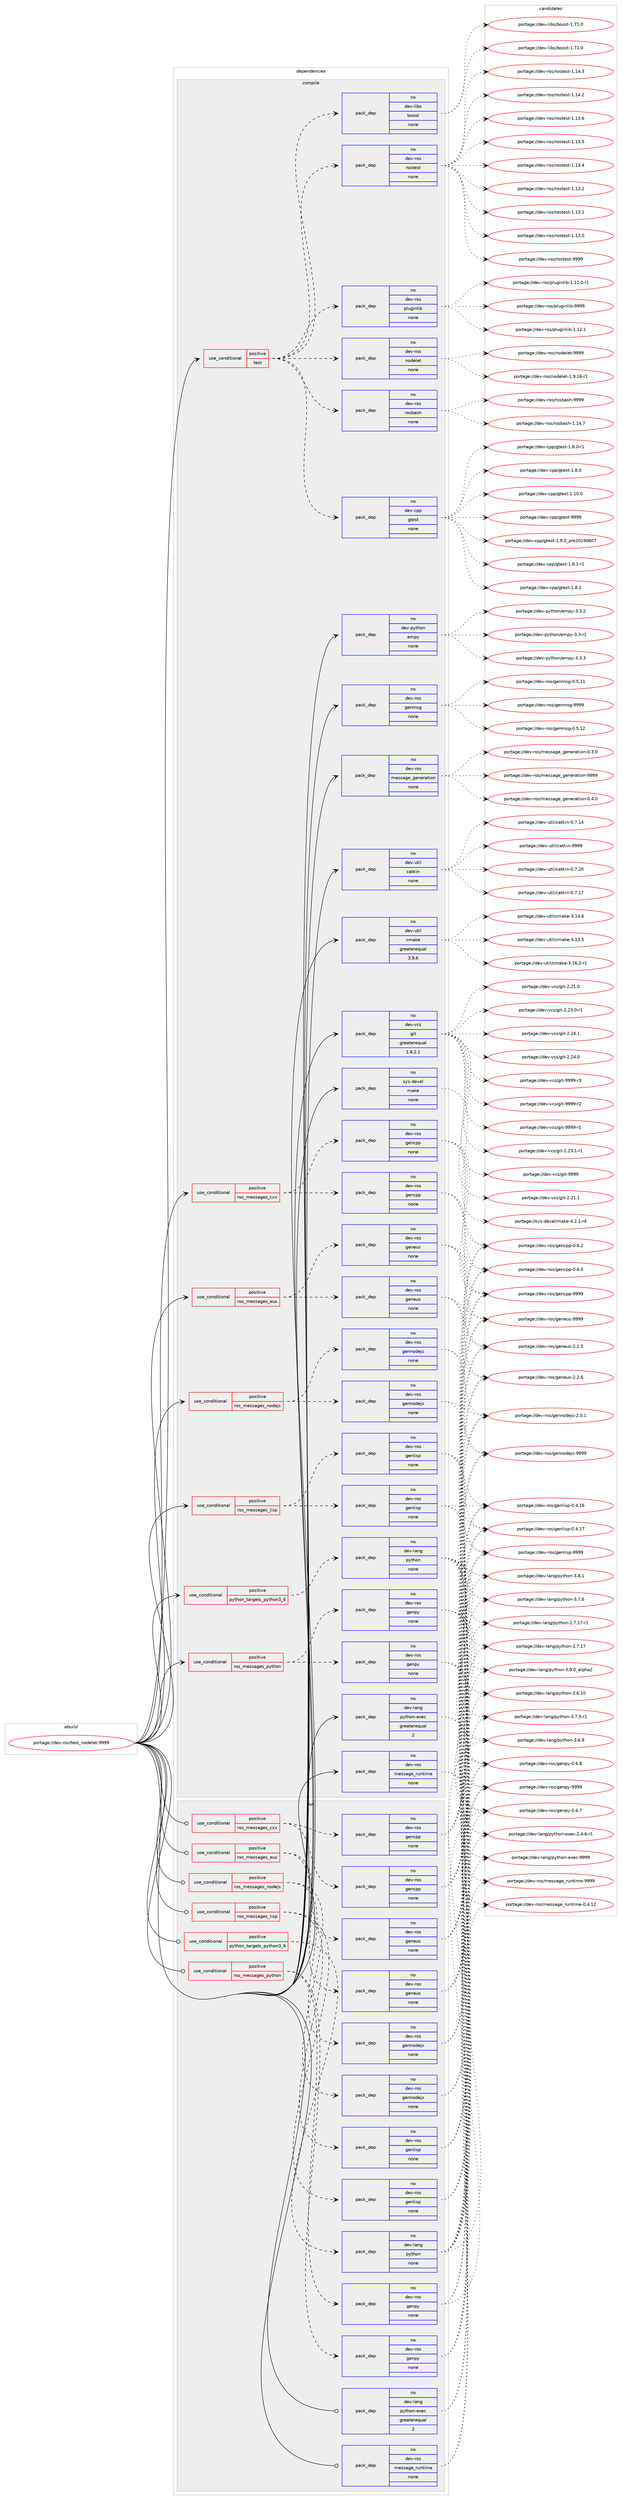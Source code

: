 digraph prolog {

# *************
# Graph options
# *************

newrank=true;
concentrate=true;
compound=true;
graph [rankdir=LR,fontname=Helvetica,fontsize=10,ranksep=1.5];#, ranksep=2.5, nodesep=0.2];
edge  [arrowhead=vee];
node  [fontname=Helvetica,fontsize=10];

# **********
# The ebuild
# **********

subgraph cluster_leftcol {
color=gray;
label=<<i>ebuild</i>>;
id [label="portage://dev-ros/test_nodelet-9999", color=red, width=4, href="../dev-ros/test_nodelet-9999.svg"];
}

# ****************
# The dependencies
# ****************

subgraph cluster_midcol {
color=gray;
label=<<i>dependencies</i>>;
subgraph cluster_compile {
fillcolor="#eeeeee";
style=filled;
label=<<i>compile</i>>;
subgraph cond96430 {
dependency378300 [label=<<TABLE BORDER="0" CELLBORDER="1" CELLSPACING="0" CELLPADDING="4"><TR><TD ROWSPAN="3" CELLPADDING="10">use_conditional</TD></TR><TR><TD>positive</TD></TR><TR><TD>python_targets_python3_6</TD></TR></TABLE>>, shape=none, color=red];
subgraph pack277017 {
dependency378301 [label=<<TABLE BORDER="0" CELLBORDER="1" CELLSPACING="0" CELLPADDING="4" WIDTH="220"><TR><TD ROWSPAN="6" CELLPADDING="30">pack_dep</TD></TR><TR><TD WIDTH="110">no</TD></TR><TR><TD>dev-lang</TD></TR><TR><TD>python</TD></TR><TR><TD>none</TD></TR><TR><TD></TD></TR></TABLE>>, shape=none, color=blue];
}
dependency378300:e -> dependency378301:w [weight=20,style="dashed",arrowhead="vee"];
}
id:e -> dependency378300:w [weight=20,style="solid",arrowhead="vee"];
subgraph cond96431 {
dependency378302 [label=<<TABLE BORDER="0" CELLBORDER="1" CELLSPACING="0" CELLPADDING="4"><TR><TD ROWSPAN="3" CELLPADDING="10">use_conditional</TD></TR><TR><TD>positive</TD></TR><TR><TD>ros_messages_cxx</TD></TR></TABLE>>, shape=none, color=red];
subgraph pack277018 {
dependency378303 [label=<<TABLE BORDER="0" CELLBORDER="1" CELLSPACING="0" CELLPADDING="4" WIDTH="220"><TR><TD ROWSPAN="6" CELLPADDING="30">pack_dep</TD></TR><TR><TD WIDTH="110">no</TD></TR><TR><TD>dev-ros</TD></TR><TR><TD>gencpp</TD></TR><TR><TD>none</TD></TR><TR><TD></TD></TR></TABLE>>, shape=none, color=blue];
}
dependency378302:e -> dependency378303:w [weight=20,style="dashed",arrowhead="vee"];
subgraph pack277019 {
dependency378304 [label=<<TABLE BORDER="0" CELLBORDER="1" CELLSPACING="0" CELLPADDING="4" WIDTH="220"><TR><TD ROWSPAN="6" CELLPADDING="30">pack_dep</TD></TR><TR><TD WIDTH="110">no</TD></TR><TR><TD>dev-ros</TD></TR><TR><TD>gencpp</TD></TR><TR><TD>none</TD></TR><TR><TD></TD></TR></TABLE>>, shape=none, color=blue];
}
dependency378302:e -> dependency378304:w [weight=20,style="dashed",arrowhead="vee"];
}
id:e -> dependency378302:w [weight=20,style="solid",arrowhead="vee"];
subgraph cond96432 {
dependency378305 [label=<<TABLE BORDER="0" CELLBORDER="1" CELLSPACING="0" CELLPADDING="4"><TR><TD ROWSPAN="3" CELLPADDING="10">use_conditional</TD></TR><TR><TD>positive</TD></TR><TR><TD>ros_messages_eus</TD></TR></TABLE>>, shape=none, color=red];
subgraph pack277020 {
dependency378306 [label=<<TABLE BORDER="0" CELLBORDER="1" CELLSPACING="0" CELLPADDING="4" WIDTH="220"><TR><TD ROWSPAN="6" CELLPADDING="30">pack_dep</TD></TR><TR><TD WIDTH="110">no</TD></TR><TR><TD>dev-ros</TD></TR><TR><TD>geneus</TD></TR><TR><TD>none</TD></TR><TR><TD></TD></TR></TABLE>>, shape=none, color=blue];
}
dependency378305:e -> dependency378306:w [weight=20,style="dashed",arrowhead="vee"];
subgraph pack277021 {
dependency378307 [label=<<TABLE BORDER="0" CELLBORDER="1" CELLSPACING="0" CELLPADDING="4" WIDTH="220"><TR><TD ROWSPAN="6" CELLPADDING="30">pack_dep</TD></TR><TR><TD WIDTH="110">no</TD></TR><TR><TD>dev-ros</TD></TR><TR><TD>geneus</TD></TR><TR><TD>none</TD></TR><TR><TD></TD></TR></TABLE>>, shape=none, color=blue];
}
dependency378305:e -> dependency378307:w [weight=20,style="dashed",arrowhead="vee"];
}
id:e -> dependency378305:w [weight=20,style="solid",arrowhead="vee"];
subgraph cond96433 {
dependency378308 [label=<<TABLE BORDER="0" CELLBORDER="1" CELLSPACING="0" CELLPADDING="4"><TR><TD ROWSPAN="3" CELLPADDING="10">use_conditional</TD></TR><TR><TD>positive</TD></TR><TR><TD>ros_messages_lisp</TD></TR></TABLE>>, shape=none, color=red];
subgraph pack277022 {
dependency378309 [label=<<TABLE BORDER="0" CELLBORDER="1" CELLSPACING="0" CELLPADDING="4" WIDTH="220"><TR><TD ROWSPAN="6" CELLPADDING="30">pack_dep</TD></TR><TR><TD WIDTH="110">no</TD></TR><TR><TD>dev-ros</TD></TR><TR><TD>genlisp</TD></TR><TR><TD>none</TD></TR><TR><TD></TD></TR></TABLE>>, shape=none, color=blue];
}
dependency378308:e -> dependency378309:w [weight=20,style="dashed",arrowhead="vee"];
subgraph pack277023 {
dependency378310 [label=<<TABLE BORDER="0" CELLBORDER="1" CELLSPACING="0" CELLPADDING="4" WIDTH="220"><TR><TD ROWSPAN="6" CELLPADDING="30">pack_dep</TD></TR><TR><TD WIDTH="110">no</TD></TR><TR><TD>dev-ros</TD></TR><TR><TD>genlisp</TD></TR><TR><TD>none</TD></TR><TR><TD></TD></TR></TABLE>>, shape=none, color=blue];
}
dependency378308:e -> dependency378310:w [weight=20,style="dashed",arrowhead="vee"];
}
id:e -> dependency378308:w [weight=20,style="solid",arrowhead="vee"];
subgraph cond96434 {
dependency378311 [label=<<TABLE BORDER="0" CELLBORDER="1" CELLSPACING="0" CELLPADDING="4"><TR><TD ROWSPAN="3" CELLPADDING="10">use_conditional</TD></TR><TR><TD>positive</TD></TR><TR><TD>ros_messages_nodejs</TD></TR></TABLE>>, shape=none, color=red];
subgraph pack277024 {
dependency378312 [label=<<TABLE BORDER="0" CELLBORDER="1" CELLSPACING="0" CELLPADDING="4" WIDTH="220"><TR><TD ROWSPAN="6" CELLPADDING="30">pack_dep</TD></TR><TR><TD WIDTH="110">no</TD></TR><TR><TD>dev-ros</TD></TR><TR><TD>gennodejs</TD></TR><TR><TD>none</TD></TR><TR><TD></TD></TR></TABLE>>, shape=none, color=blue];
}
dependency378311:e -> dependency378312:w [weight=20,style="dashed",arrowhead="vee"];
subgraph pack277025 {
dependency378313 [label=<<TABLE BORDER="0" CELLBORDER="1" CELLSPACING="0" CELLPADDING="4" WIDTH="220"><TR><TD ROWSPAN="6" CELLPADDING="30">pack_dep</TD></TR><TR><TD WIDTH="110">no</TD></TR><TR><TD>dev-ros</TD></TR><TR><TD>gennodejs</TD></TR><TR><TD>none</TD></TR><TR><TD></TD></TR></TABLE>>, shape=none, color=blue];
}
dependency378311:e -> dependency378313:w [weight=20,style="dashed",arrowhead="vee"];
}
id:e -> dependency378311:w [weight=20,style="solid",arrowhead="vee"];
subgraph cond96435 {
dependency378314 [label=<<TABLE BORDER="0" CELLBORDER="1" CELLSPACING="0" CELLPADDING="4"><TR><TD ROWSPAN="3" CELLPADDING="10">use_conditional</TD></TR><TR><TD>positive</TD></TR><TR><TD>ros_messages_python</TD></TR></TABLE>>, shape=none, color=red];
subgraph pack277026 {
dependency378315 [label=<<TABLE BORDER="0" CELLBORDER="1" CELLSPACING="0" CELLPADDING="4" WIDTH="220"><TR><TD ROWSPAN="6" CELLPADDING="30">pack_dep</TD></TR><TR><TD WIDTH="110">no</TD></TR><TR><TD>dev-ros</TD></TR><TR><TD>genpy</TD></TR><TR><TD>none</TD></TR><TR><TD></TD></TR></TABLE>>, shape=none, color=blue];
}
dependency378314:e -> dependency378315:w [weight=20,style="dashed",arrowhead="vee"];
subgraph pack277027 {
dependency378316 [label=<<TABLE BORDER="0" CELLBORDER="1" CELLSPACING="0" CELLPADDING="4" WIDTH="220"><TR><TD ROWSPAN="6" CELLPADDING="30">pack_dep</TD></TR><TR><TD WIDTH="110">no</TD></TR><TR><TD>dev-ros</TD></TR><TR><TD>genpy</TD></TR><TR><TD>none</TD></TR><TR><TD></TD></TR></TABLE>>, shape=none, color=blue];
}
dependency378314:e -> dependency378316:w [weight=20,style="dashed",arrowhead="vee"];
}
id:e -> dependency378314:w [weight=20,style="solid",arrowhead="vee"];
subgraph cond96436 {
dependency378317 [label=<<TABLE BORDER="0" CELLBORDER="1" CELLSPACING="0" CELLPADDING="4"><TR><TD ROWSPAN="3" CELLPADDING="10">use_conditional</TD></TR><TR><TD>positive</TD></TR><TR><TD>test</TD></TR></TABLE>>, shape=none, color=red];
subgraph pack277028 {
dependency378318 [label=<<TABLE BORDER="0" CELLBORDER="1" CELLSPACING="0" CELLPADDING="4" WIDTH="220"><TR><TD ROWSPAN="6" CELLPADDING="30">pack_dep</TD></TR><TR><TD WIDTH="110">no</TD></TR><TR><TD>dev-ros</TD></TR><TR><TD>nodelet</TD></TR><TR><TD>none</TD></TR><TR><TD></TD></TR></TABLE>>, shape=none, color=blue];
}
dependency378317:e -> dependency378318:w [weight=20,style="dashed",arrowhead="vee"];
subgraph pack277029 {
dependency378319 [label=<<TABLE BORDER="0" CELLBORDER="1" CELLSPACING="0" CELLPADDING="4" WIDTH="220"><TR><TD ROWSPAN="6" CELLPADDING="30">pack_dep</TD></TR><TR><TD WIDTH="110">no</TD></TR><TR><TD>dev-ros</TD></TR><TR><TD>pluginlib</TD></TR><TR><TD>none</TD></TR><TR><TD></TD></TR></TABLE>>, shape=none, color=blue];
}
dependency378317:e -> dependency378319:w [weight=20,style="dashed",arrowhead="vee"];
subgraph pack277030 {
dependency378320 [label=<<TABLE BORDER="0" CELLBORDER="1" CELLSPACING="0" CELLPADDING="4" WIDTH="220"><TR><TD ROWSPAN="6" CELLPADDING="30">pack_dep</TD></TR><TR><TD WIDTH="110">no</TD></TR><TR><TD>dev-ros</TD></TR><TR><TD>rostest</TD></TR><TR><TD>none</TD></TR><TR><TD></TD></TR></TABLE>>, shape=none, color=blue];
}
dependency378317:e -> dependency378320:w [weight=20,style="dashed",arrowhead="vee"];
subgraph pack277031 {
dependency378321 [label=<<TABLE BORDER="0" CELLBORDER="1" CELLSPACING="0" CELLPADDING="4" WIDTH="220"><TR><TD ROWSPAN="6" CELLPADDING="30">pack_dep</TD></TR><TR><TD WIDTH="110">no</TD></TR><TR><TD>dev-libs</TD></TR><TR><TD>boost</TD></TR><TR><TD>none</TD></TR><TR><TD></TD></TR></TABLE>>, shape=none, color=blue];
}
dependency378317:e -> dependency378321:w [weight=20,style="dashed",arrowhead="vee"];
subgraph pack277032 {
dependency378322 [label=<<TABLE BORDER="0" CELLBORDER="1" CELLSPACING="0" CELLPADDING="4" WIDTH="220"><TR><TD ROWSPAN="6" CELLPADDING="30">pack_dep</TD></TR><TR><TD WIDTH="110">no</TD></TR><TR><TD>dev-cpp</TD></TR><TR><TD>gtest</TD></TR><TR><TD>none</TD></TR><TR><TD></TD></TR></TABLE>>, shape=none, color=blue];
}
dependency378317:e -> dependency378322:w [weight=20,style="dashed",arrowhead="vee"];
subgraph pack277033 {
dependency378323 [label=<<TABLE BORDER="0" CELLBORDER="1" CELLSPACING="0" CELLPADDING="4" WIDTH="220"><TR><TD ROWSPAN="6" CELLPADDING="30">pack_dep</TD></TR><TR><TD WIDTH="110">no</TD></TR><TR><TD>dev-ros</TD></TR><TR><TD>rosbash</TD></TR><TR><TD>none</TD></TR><TR><TD></TD></TR></TABLE>>, shape=none, color=blue];
}
dependency378317:e -> dependency378323:w [weight=20,style="dashed",arrowhead="vee"];
}
id:e -> dependency378317:w [weight=20,style="solid",arrowhead="vee"];
subgraph pack277034 {
dependency378324 [label=<<TABLE BORDER="0" CELLBORDER="1" CELLSPACING="0" CELLPADDING="4" WIDTH="220"><TR><TD ROWSPAN="6" CELLPADDING="30">pack_dep</TD></TR><TR><TD WIDTH="110">no</TD></TR><TR><TD>dev-lang</TD></TR><TR><TD>python-exec</TD></TR><TR><TD>greaterequal</TD></TR><TR><TD>2</TD></TR></TABLE>>, shape=none, color=blue];
}
id:e -> dependency378324:w [weight=20,style="solid",arrowhead="vee"];
subgraph pack277035 {
dependency378325 [label=<<TABLE BORDER="0" CELLBORDER="1" CELLSPACING="0" CELLPADDING="4" WIDTH="220"><TR><TD ROWSPAN="6" CELLPADDING="30">pack_dep</TD></TR><TR><TD WIDTH="110">no</TD></TR><TR><TD>dev-python</TD></TR><TR><TD>empy</TD></TR><TR><TD>none</TD></TR><TR><TD></TD></TR></TABLE>>, shape=none, color=blue];
}
id:e -> dependency378325:w [weight=20,style="solid",arrowhead="vee"];
subgraph pack277036 {
dependency378326 [label=<<TABLE BORDER="0" CELLBORDER="1" CELLSPACING="0" CELLPADDING="4" WIDTH="220"><TR><TD ROWSPAN="6" CELLPADDING="30">pack_dep</TD></TR><TR><TD WIDTH="110">no</TD></TR><TR><TD>dev-ros</TD></TR><TR><TD>genmsg</TD></TR><TR><TD>none</TD></TR><TR><TD></TD></TR></TABLE>>, shape=none, color=blue];
}
id:e -> dependency378326:w [weight=20,style="solid",arrowhead="vee"];
subgraph pack277037 {
dependency378327 [label=<<TABLE BORDER="0" CELLBORDER="1" CELLSPACING="0" CELLPADDING="4" WIDTH="220"><TR><TD ROWSPAN="6" CELLPADDING="30">pack_dep</TD></TR><TR><TD WIDTH="110">no</TD></TR><TR><TD>dev-ros</TD></TR><TR><TD>message_generation</TD></TR><TR><TD>none</TD></TR><TR><TD></TD></TR></TABLE>>, shape=none, color=blue];
}
id:e -> dependency378327:w [weight=20,style="solid",arrowhead="vee"];
subgraph pack277038 {
dependency378328 [label=<<TABLE BORDER="0" CELLBORDER="1" CELLSPACING="0" CELLPADDING="4" WIDTH="220"><TR><TD ROWSPAN="6" CELLPADDING="30">pack_dep</TD></TR><TR><TD WIDTH="110">no</TD></TR><TR><TD>dev-ros</TD></TR><TR><TD>message_runtime</TD></TR><TR><TD>none</TD></TR><TR><TD></TD></TR></TABLE>>, shape=none, color=blue];
}
id:e -> dependency378328:w [weight=20,style="solid",arrowhead="vee"];
subgraph pack277039 {
dependency378329 [label=<<TABLE BORDER="0" CELLBORDER="1" CELLSPACING="0" CELLPADDING="4" WIDTH="220"><TR><TD ROWSPAN="6" CELLPADDING="30">pack_dep</TD></TR><TR><TD WIDTH="110">no</TD></TR><TR><TD>dev-util</TD></TR><TR><TD>catkin</TD></TR><TR><TD>none</TD></TR><TR><TD></TD></TR></TABLE>>, shape=none, color=blue];
}
id:e -> dependency378329:w [weight=20,style="solid",arrowhead="vee"];
subgraph pack277040 {
dependency378330 [label=<<TABLE BORDER="0" CELLBORDER="1" CELLSPACING="0" CELLPADDING="4" WIDTH="220"><TR><TD ROWSPAN="6" CELLPADDING="30">pack_dep</TD></TR><TR><TD WIDTH="110">no</TD></TR><TR><TD>dev-util</TD></TR><TR><TD>cmake</TD></TR><TR><TD>greaterequal</TD></TR><TR><TD>3.9.6</TD></TR></TABLE>>, shape=none, color=blue];
}
id:e -> dependency378330:w [weight=20,style="solid",arrowhead="vee"];
subgraph pack277041 {
dependency378331 [label=<<TABLE BORDER="0" CELLBORDER="1" CELLSPACING="0" CELLPADDING="4" WIDTH="220"><TR><TD ROWSPAN="6" CELLPADDING="30">pack_dep</TD></TR><TR><TD WIDTH="110">no</TD></TR><TR><TD>dev-vcs</TD></TR><TR><TD>git</TD></TR><TR><TD>greaterequal</TD></TR><TR><TD>1.8.2.1</TD></TR></TABLE>>, shape=none, color=blue];
}
id:e -> dependency378331:w [weight=20,style="solid",arrowhead="vee"];
subgraph pack277042 {
dependency378332 [label=<<TABLE BORDER="0" CELLBORDER="1" CELLSPACING="0" CELLPADDING="4" WIDTH="220"><TR><TD ROWSPAN="6" CELLPADDING="30">pack_dep</TD></TR><TR><TD WIDTH="110">no</TD></TR><TR><TD>sys-devel</TD></TR><TR><TD>make</TD></TR><TR><TD>none</TD></TR><TR><TD></TD></TR></TABLE>>, shape=none, color=blue];
}
id:e -> dependency378332:w [weight=20,style="solid",arrowhead="vee"];
}
subgraph cluster_compileandrun {
fillcolor="#eeeeee";
style=filled;
label=<<i>compile and run</i>>;
}
subgraph cluster_run {
fillcolor="#eeeeee";
style=filled;
label=<<i>run</i>>;
subgraph cond96437 {
dependency378333 [label=<<TABLE BORDER="0" CELLBORDER="1" CELLSPACING="0" CELLPADDING="4"><TR><TD ROWSPAN="3" CELLPADDING="10">use_conditional</TD></TR><TR><TD>positive</TD></TR><TR><TD>python_targets_python3_6</TD></TR></TABLE>>, shape=none, color=red];
subgraph pack277043 {
dependency378334 [label=<<TABLE BORDER="0" CELLBORDER="1" CELLSPACING="0" CELLPADDING="4" WIDTH="220"><TR><TD ROWSPAN="6" CELLPADDING="30">pack_dep</TD></TR><TR><TD WIDTH="110">no</TD></TR><TR><TD>dev-lang</TD></TR><TR><TD>python</TD></TR><TR><TD>none</TD></TR><TR><TD></TD></TR></TABLE>>, shape=none, color=blue];
}
dependency378333:e -> dependency378334:w [weight=20,style="dashed",arrowhead="vee"];
}
id:e -> dependency378333:w [weight=20,style="solid",arrowhead="odot"];
subgraph cond96438 {
dependency378335 [label=<<TABLE BORDER="0" CELLBORDER="1" CELLSPACING="0" CELLPADDING="4"><TR><TD ROWSPAN="3" CELLPADDING="10">use_conditional</TD></TR><TR><TD>positive</TD></TR><TR><TD>ros_messages_cxx</TD></TR></TABLE>>, shape=none, color=red];
subgraph pack277044 {
dependency378336 [label=<<TABLE BORDER="0" CELLBORDER="1" CELLSPACING="0" CELLPADDING="4" WIDTH="220"><TR><TD ROWSPAN="6" CELLPADDING="30">pack_dep</TD></TR><TR><TD WIDTH="110">no</TD></TR><TR><TD>dev-ros</TD></TR><TR><TD>gencpp</TD></TR><TR><TD>none</TD></TR><TR><TD></TD></TR></TABLE>>, shape=none, color=blue];
}
dependency378335:e -> dependency378336:w [weight=20,style="dashed",arrowhead="vee"];
subgraph pack277045 {
dependency378337 [label=<<TABLE BORDER="0" CELLBORDER="1" CELLSPACING="0" CELLPADDING="4" WIDTH="220"><TR><TD ROWSPAN="6" CELLPADDING="30">pack_dep</TD></TR><TR><TD WIDTH="110">no</TD></TR><TR><TD>dev-ros</TD></TR><TR><TD>gencpp</TD></TR><TR><TD>none</TD></TR><TR><TD></TD></TR></TABLE>>, shape=none, color=blue];
}
dependency378335:e -> dependency378337:w [weight=20,style="dashed",arrowhead="vee"];
}
id:e -> dependency378335:w [weight=20,style="solid",arrowhead="odot"];
subgraph cond96439 {
dependency378338 [label=<<TABLE BORDER="0" CELLBORDER="1" CELLSPACING="0" CELLPADDING="4"><TR><TD ROWSPAN="3" CELLPADDING="10">use_conditional</TD></TR><TR><TD>positive</TD></TR><TR><TD>ros_messages_eus</TD></TR></TABLE>>, shape=none, color=red];
subgraph pack277046 {
dependency378339 [label=<<TABLE BORDER="0" CELLBORDER="1" CELLSPACING="0" CELLPADDING="4" WIDTH="220"><TR><TD ROWSPAN="6" CELLPADDING="30">pack_dep</TD></TR><TR><TD WIDTH="110">no</TD></TR><TR><TD>dev-ros</TD></TR><TR><TD>geneus</TD></TR><TR><TD>none</TD></TR><TR><TD></TD></TR></TABLE>>, shape=none, color=blue];
}
dependency378338:e -> dependency378339:w [weight=20,style="dashed",arrowhead="vee"];
subgraph pack277047 {
dependency378340 [label=<<TABLE BORDER="0" CELLBORDER="1" CELLSPACING="0" CELLPADDING="4" WIDTH="220"><TR><TD ROWSPAN="6" CELLPADDING="30">pack_dep</TD></TR><TR><TD WIDTH="110">no</TD></TR><TR><TD>dev-ros</TD></TR><TR><TD>geneus</TD></TR><TR><TD>none</TD></TR><TR><TD></TD></TR></TABLE>>, shape=none, color=blue];
}
dependency378338:e -> dependency378340:w [weight=20,style="dashed",arrowhead="vee"];
}
id:e -> dependency378338:w [weight=20,style="solid",arrowhead="odot"];
subgraph cond96440 {
dependency378341 [label=<<TABLE BORDER="0" CELLBORDER="1" CELLSPACING="0" CELLPADDING="4"><TR><TD ROWSPAN="3" CELLPADDING="10">use_conditional</TD></TR><TR><TD>positive</TD></TR><TR><TD>ros_messages_lisp</TD></TR></TABLE>>, shape=none, color=red];
subgraph pack277048 {
dependency378342 [label=<<TABLE BORDER="0" CELLBORDER="1" CELLSPACING="0" CELLPADDING="4" WIDTH="220"><TR><TD ROWSPAN="6" CELLPADDING="30">pack_dep</TD></TR><TR><TD WIDTH="110">no</TD></TR><TR><TD>dev-ros</TD></TR><TR><TD>genlisp</TD></TR><TR><TD>none</TD></TR><TR><TD></TD></TR></TABLE>>, shape=none, color=blue];
}
dependency378341:e -> dependency378342:w [weight=20,style="dashed",arrowhead="vee"];
subgraph pack277049 {
dependency378343 [label=<<TABLE BORDER="0" CELLBORDER="1" CELLSPACING="0" CELLPADDING="4" WIDTH="220"><TR><TD ROWSPAN="6" CELLPADDING="30">pack_dep</TD></TR><TR><TD WIDTH="110">no</TD></TR><TR><TD>dev-ros</TD></TR><TR><TD>genlisp</TD></TR><TR><TD>none</TD></TR><TR><TD></TD></TR></TABLE>>, shape=none, color=blue];
}
dependency378341:e -> dependency378343:w [weight=20,style="dashed",arrowhead="vee"];
}
id:e -> dependency378341:w [weight=20,style="solid",arrowhead="odot"];
subgraph cond96441 {
dependency378344 [label=<<TABLE BORDER="0" CELLBORDER="1" CELLSPACING="0" CELLPADDING="4"><TR><TD ROWSPAN="3" CELLPADDING="10">use_conditional</TD></TR><TR><TD>positive</TD></TR><TR><TD>ros_messages_nodejs</TD></TR></TABLE>>, shape=none, color=red];
subgraph pack277050 {
dependency378345 [label=<<TABLE BORDER="0" CELLBORDER="1" CELLSPACING="0" CELLPADDING="4" WIDTH="220"><TR><TD ROWSPAN="6" CELLPADDING="30">pack_dep</TD></TR><TR><TD WIDTH="110">no</TD></TR><TR><TD>dev-ros</TD></TR><TR><TD>gennodejs</TD></TR><TR><TD>none</TD></TR><TR><TD></TD></TR></TABLE>>, shape=none, color=blue];
}
dependency378344:e -> dependency378345:w [weight=20,style="dashed",arrowhead="vee"];
subgraph pack277051 {
dependency378346 [label=<<TABLE BORDER="0" CELLBORDER="1" CELLSPACING="0" CELLPADDING="4" WIDTH="220"><TR><TD ROWSPAN="6" CELLPADDING="30">pack_dep</TD></TR><TR><TD WIDTH="110">no</TD></TR><TR><TD>dev-ros</TD></TR><TR><TD>gennodejs</TD></TR><TR><TD>none</TD></TR><TR><TD></TD></TR></TABLE>>, shape=none, color=blue];
}
dependency378344:e -> dependency378346:w [weight=20,style="dashed",arrowhead="vee"];
}
id:e -> dependency378344:w [weight=20,style="solid",arrowhead="odot"];
subgraph cond96442 {
dependency378347 [label=<<TABLE BORDER="0" CELLBORDER="1" CELLSPACING="0" CELLPADDING="4"><TR><TD ROWSPAN="3" CELLPADDING="10">use_conditional</TD></TR><TR><TD>positive</TD></TR><TR><TD>ros_messages_python</TD></TR></TABLE>>, shape=none, color=red];
subgraph pack277052 {
dependency378348 [label=<<TABLE BORDER="0" CELLBORDER="1" CELLSPACING="0" CELLPADDING="4" WIDTH="220"><TR><TD ROWSPAN="6" CELLPADDING="30">pack_dep</TD></TR><TR><TD WIDTH="110">no</TD></TR><TR><TD>dev-ros</TD></TR><TR><TD>genpy</TD></TR><TR><TD>none</TD></TR><TR><TD></TD></TR></TABLE>>, shape=none, color=blue];
}
dependency378347:e -> dependency378348:w [weight=20,style="dashed",arrowhead="vee"];
subgraph pack277053 {
dependency378349 [label=<<TABLE BORDER="0" CELLBORDER="1" CELLSPACING="0" CELLPADDING="4" WIDTH="220"><TR><TD ROWSPAN="6" CELLPADDING="30">pack_dep</TD></TR><TR><TD WIDTH="110">no</TD></TR><TR><TD>dev-ros</TD></TR><TR><TD>genpy</TD></TR><TR><TD>none</TD></TR><TR><TD></TD></TR></TABLE>>, shape=none, color=blue];
}
dependency378347:e -> dependency378349:w [weight=20,style="dashed",arrowhead="vee"];
}
id:e -> dependency378347:w [weight=20,style="solid",arrowhead="odot"];
subgraph pack277054 {
dependency378350 [label=<<TABLE BORDER="0" CELLBORDER="1" CELLSPACING="0" CELLPADDING="4" WIDTH="220"><TR><TD ROWSPAN="6" CELLPADDING="30">pack_dep</TD></TR><TR><TD WIDTH="110">no</TD></TR><TR><TD>dev-lang</TD></TR><TR><TD>python-exec</TD></TR><TR><TD>greaterequal</TD></TR><TR><TD>2</TD></TR></TABLE>>, shape=none, color=blue];
}
id:e -> dependency378350:w [weight=20,style="solid",arrowhead="odot"];
subgraph pack277055 {
dependency378351 [label=<<TABLE BORDER="0" CELLBORDER="1" CELLSPACING="0" CELLPADDING="4" WIDTH="220"><TR><TD ROWSPAN="6" CELLPADDING="30">pack_dep</TD></TR><TR><TD WIDTH="110">no</TD></TR><TR><TD>dev-ros</TD></TR><TR><TD>message_runtime</TD></TR><TR><TD>none</TD></TR><TR><TD></TD></TR></TABLE>>, shape=none, color=blue];
}
id:e -> dependency378351:w [weight=20,style="solid",arrowhead="odot"];
}
}

# **************
# The candidates
# **************

subgraph cluster_choices {
rank=same;
color=gray;
label=<<i>candidates</i>>;

subgraph choice277017 {
color=black;
nodesep=1;
choice10010111845108971101034711212111610411111045514657464895971081121049750 [label="portage://dev-lang/python-3.9.0_alpha2", color=red, width=4,href="../dev-lang/python-3.9.0_alpha2.svg"];
choice100101118451089711010347112121116104111110455146564649 [label="portage://dev-lang/python-3.8.1", color=red, width=4,href="../dev-lang/python-3.8.1.svg"];
choice100101118451089711010347112121116104111110455146554654 [label="portage://dev-lang/python-3.7.6", color=red, width=4,href="../dev-lang/python-3.7.6.svg"];
choice1001011184510897110103471121211161041111104551465546534511449 [label="portage://dev-lang/python-3.7.5-r1", color=red, width=4,href="../dev-lang/python-3.7.5-r1.svg"];
choice100101118451089711010347112121116104111110455146544657 [label="portage://dev-lang/python-3.6.9", color=red, width=4,href="../dev-lang/python-3.6.9.svg"];
choice10010111845108971101034711212111610411111045514654464948 [label="portage://dev-lang/python-3.6.10", color=red, width=4,href="../dev-lang/python-3.6.10.svg"];
choice100101118451089711010347112121116104111110455046554649554511449 [label="portage://dev-lang/python-2.7.17-r1", color=red, width=4,href="../dev-lang/python-2.7.17-r1.svg"];
choice10010111845108971101034711212111610411111045504655464955 [label="portage://dev-lang/python-2.7.17", color=red, width=4,href="../dev-lang/python-2.7.17.svg"];
dependency378301:e -> choice10010111845108971101034711212111610411111045514657464895971081121049750:w [style=dotted,weight="100"];
dependency378301:e -> choice100101118451089711010347112121116104111110455146564649:w [style=dotted,weight="100"];
dependency378301:e -> choice100101118451089711010347112121116104111110455146554654:w [style=dotted,weight="100"];
dependency378301:e -> choice1001011184510897110103471121211161041111104551465546534511449:w [style=dotted,weight="100"];
dependency378301:e -> choice100101118451089711010347112121116104111110455146544657:w [style=dotted,weight="100"];
dependency378301:e -> choice10010111845108971101034711212111610411111045514654464948:w [style=dotted,weight="100"];
dependency378301:e -> choice100101118451089711010347112121116104111110455046554649554511449:w [style=dotted,weight="100"];
dependency378301:e -> choice10010111845108971101034711212111610411111045504655464955:w [style=dotted,weight="100"];
}
subgraph choice277018 {
color=black;
nodesep=1;
choice1001011184511411111547103101110991121124557575757 [label="portage://dev-ros/gencpp-9999", color=red, width=4,href="../dev-ros/gencpp-9999.svg"];
choice100101118451141111154710310111099112112454846544650 [label="portage://dev-ros/gencpp-0.6.2", color=red, width=4,href="../dev-ros/gencpp-0.6.2.svg"];
choice100101118451141111154710310111099112112454846544648 [label="portage://dev-ros/gencpp-0.6.0", color=red, width=4,href="../dev-ros/gencpp-0.6.0.svg"];
dependency378303:e -> choice1001011184511411111547103101110991121124557575757:w [style=dotted,weight="100"];
dependency378303:e -> choice100101118451141111154710310111099112112454846544650:w [style=dotted,weight="100"];
dependency378303:e -> choice100101118451141111154710310111099112112454846544648:w [style=dotted,weight="100"];
}
subgraph choice277019 {
color=black;
nodesep=1;
choice1001011184511411111547103101110991121124557575757 [label="portage://dev-ros/gencpp-9999", color=red, width=4,href="../dev-ros/gencpp-9999.svg"];
choice100101118451141111154710310111099112112454846544650 [label="portage://dev-ros/gencpp-0.6.2", color=red, width=4,href="../dev-ros/gencpp-0.6.2.svg"];
choice100101118451141111154710310111099112112454846544648 [label="portage://dev-ros/gencpp-0.6.0", color=red, width=4,href="../dev-ros/gencpp-0.6.0.svg"];
dependency378304:e -> choice1001011184511411111547103101110991121124557575757:w [style=dotted,weight="100"];
dependency378304:e -> choice100101118451141111154710310111099112112454846544650:w [style=dotted,weight="100"];
dependency378304:e -> choice100101118451141111154710310111099112112454846544648:w [style=dotted,weight="100"];
}
subgraph choice277020 {
color=black;
nodesep=1;
choice10010111845114111115471031011101011171154557575757 [label="portage://dev-ros/geneus-9999", color=red, width=4,href="../dev-ros/geneus-9999.svg"];
choice1001011184511411111547103101110101117115455046504654 [label="portage://dev-ros/geneus-2.2.6", color=red, width=4,href="../dev-ros/geneus-2.2.6.svg"];
choice1001011184511411111547103101110101117115455046504653 [label="portage://dev-ros/geneus-2.2.5", color=red, width=4,href="../dev-ros/geneus-2.2.5.svg"];
dependency378306:e -> choice10010111845114111115471031011101011171154557575757:w [style=dotted,weight="100"];
dependency378306:e -> choice1001011184511411111547103101110101117115455046504654:w [style=dotted,weight="100"];
dependency378306:e -> choice1001011184511411111547103101110101117115455046504653:w [style=dotted,weight="100"];
}
subgraph choice277021 {
color=black;
nodesep=1;
choice10010111845114111115471031011101011171154557575757 [label="portage://dev-ros/geneus-9999", color=red, width=4,href="../dev-ros/geneus-9999.svg"];
choice1001011184511411111547103101110101117115455046504654 [label="portage://dev-ros/geneus-2.2.6", color=red, width=4,href="../dev-ros/geneus-2.2.6.svg"];
choice1001011184511411111547103101110101117115455046504653 [label="portage://dev-ros/geneus-2.2.5", color=red, width=4,href="../dev-ros/geneus-2.2.5.svg"];
dependency378307:e -> choice10010111845114111115471031011101011171154557575757:w [style=dotted,weight="100"];
dependency378307:e -> choice1001011184511411111547103101110101117115455046504654:w [style=dotted,weight="100"];
dependency378307:e -> choice1001011184511411111547103101110101117115455046504653:w [style=dotted,weight="100"];
}
subgraph choice277022 {
color=black;
nodesep=1;
choice10010111845114111115471031011101081051151124557575757 [label="portage://dev-ros/genlisp-9999", color=red, width=4,href="../dev-ros/genlisp-9999.svg"];
choice100101118451141111154710310111010810511511245484652464955 [label="portage://dev-ros/genlisp-0.4.17", color=red, width=4,href="../dev-ros/genlisp-0.4.17.svg"];
choice100101118451141111154710310111010810511511245484652464954 [label="portage://dev-ros/genlisp-0.4.16", color=red, width=4,href="../dev-ros/genlisp-0.4.16.svg"];
dependency378309:e -> choice10010111845114111115471031011101081051151124557575757:w [style=dotted,weight="100"];
dependency378309:e -> choice100101118451141111154710310111010810511511245484652464955:w [style=dotted,weight="100"];
dependency378309:e -> choice100101118451141111154710310111010810511511245484652464954:w [style=dotted,weight="100"];
}
subgraph choice277023 {
color=black;
nodesep=1;
choice10010111845114111115471031011101081051151124557575757 [label="portage://dev-ros/genlisp-9999", color=red, width=4,href="../dev-ros/genlisp-9999.svg"];
choice100101118451141111154710310111010810511511245484652464955 [label="portage://dev-ros/genlisp-0.4.17", color=red, width=4,href="../dev-ros/genlisp-0.4.17.svg"];
choice100101118451141111154710310111010810511511245484652464954 [label="portage://dev-ros/genlisp-0.4.16", color=red, width=4,href="../dev-ros/genlisp-0.4.16.svg"];
dependency378310:e -> choice10010111845114111115471031011101081051151124557575757:w [style=dotted,weight="100"];
dependency378310:e -> choice100101118451141111154710310111010810511511245484652464955:w [style=dotted,weight="100"];
dependency378310:e -> choice100101118451141111154710310111010810511511245484652464954:w [style=dotted,weight="100"];
}
subgraph choice277024 {
color=black;
nodesep=1;
choice10010111845114111115471031011101101111001011061154557575757 [label="portage://dev-ros/gennodejs-9999", color=red, width=4,href="../dev-ros/gennodejs-9999.svg"];
choice1001011184511411111547103101110110111100101106115455046484649 [label="portage://dev-ros/gennodejs-2.0.1", color=red, width=4,href="../dev-ros/gennodejs-2.0.1.svg"];
dependency378312:e -> choice10010111845114111115471031011101101111001011061154557575757:w [style=dotted,weight="100"];
dependency378312:e -> choice1001011184511411111547103101110110111100101106115455046484649:w [style=dotted,weight="100"];
}
subgraph choice277025 {
color=black;
nodesep=1;
choice10010111845114111115471031011101101111001011061154557575757 [label="portage://dev-ros/gennodejs-9999", color=red, width=4,href="../dev-ros/gennodejs-9999.svg"];
choice1001011184511411111547103101110110111100101106115455046484649 [label="portage://dev-ros/gennodejs-2.0.1", color=red, width=4,href="../dev-ros/gennodejs-2.0.1.svg"];
dependency378313:e -> choice10010111845114111115471031011101101111001011061154557575757:w [style=dotted,weight="100"];
dependency378313:e -> choice1001011184511411111547103101110110111100101106115455046484649:w [style=dotted,weight="100"];
}
subgraph choice277026 {
color=black;
nodesep=1;
choice10010111845114111115471031011101121214557575757 [label="portage://dev-ros/genpy-9999", color=red, width=4,href="../dev-ros/genpy-9999.svg"];
choice1001011184511411111547103101110112121454846544656 [label="portage://dev-ros/genpy-0.6.8", color=red, width=4,href="../dev-ros/genpy-0.6.8.svg"];
choice1001011184511411111547103101110112121454846544655 [label="portage://dev-ros/genpy-0.6.7", color=red, width=4,href="../dev-ros/genpy-0.6.7.svg"];
dependency378315:e -> choice10010111845114111115471031011101121214557575757:w [style=dotted,weight="100"];
dependency378315:e -> choice1001011184511411111547103101110112121454846544656:w [style=dotted,weight="100"];
dependency378315:e -> choice1001011184511411111547103101110112121454846544655:w [style=dotted,weight="100"];
}
subgraph choice277027 {
color=black;
nodesep=1;
choice10010111845114111115471031011101121214557575757 [label="portage://dev-ros/genpy-9999", color=red, width=4,href="../dev-ros/genpy-9999.svg"];
choice1001011184511411111547103101110112121454846544656 [label="portage://dev-ros/genpy-0.6.8", color=red, width=4,href="../dev-ros/genpy-0.6.8.svg"];
choice1001011184511411111547103101110112121454846544655 [label="portage://dev-ros/genpy-0.6.7", color=red, width=4,href="../dev-ros/genpy-0.6.7.svg"];
dependency378316:e -> choice10010111845114111115471031011101121214557575757:w [style=dotted,weight="100"];
dependency378316:e -> choice1001011184511411111547103101110112121454846544656:w [style=dotted,weight="100"];
dependency378316:e -> choice1001011184511411111547103101110112121454846544655:w [style=dotted,weight="100"];
}
subgraph choice277028 {
color=black;
nodesep=1;
choice10010111845114111115471101111001011081011164557575757 [label="portage://dev-ros/nodelet-9999", color=red, width=4,href="../dev-ros/nodelet-9999.svg"];
choice1001011184511411111547110111100101108101116454946574649544511449 [label="portage://dev-ros/nodelet-1.9.16-r1", color=red, width=4,href="../dev-ros/nodelet-1.9.16-r1.svg"];
dependency378318:e -> choice10010111845114111115471101111001011081011164557575757:w [style=dotted,weight="100"];
dependency378318:e -> choice1001011184511411111547110111100101108101116454946574649544511449:w [style=dotted,weight="100"];
}
subgraph choice277029 {
color=black;
nodesep=1;
choice1001011184511411111547112108117103105110108105984557575757 [label="portage://dev-ros/pluginlib-9999", color=red, width=4,href="../dev-ros/pluginlib-9999.svg"];
choice10010111845114111115471121081171031051101081059845494649504649 [label="portage://dev-ros/pluginlib-1.12.1", color=red, width=4,href="../dev-ros/pluginlib-1.12.1.svg"];
choice100101118451141111154711210811710310511010810598454946495046484511449 [label="portage://dev-ros/pluginlib-1.12.0-r1", color=red, width=4,href="../dev-ros/pluginlib-1.12.0-r1.svg"];
dependency378319:e -> choice1001011184511411111547112108117103105110108105984557575757:w [style=dotted,weight="100"];
dependency378319:e -> choice10010111845114111115471121081171031051101081059845494649504649:w [style=dotted,weight="100"];
dependency378319:e -> choice100101118451141111154711210811710310511010810598454946495046484511449:w [style=dotted,weight="100"];
}
subgraph choice277030 {
color=black;
nodesep=1;
choice10010111845114111115471141111151161011151164557575757 [label="portage://dev-ros/rostest-9999", color=red, width=4,href="../dev-ros/rostest-9999.svg"];
choice100101118451141111154711411111511610111511645494649524651 [label="portage://dev-ros/rostest-1.14.3", color=red, width=4,href="../dev-ros/rostest-1.14.3.svg"];
choice100101118451141111154711411111511610111511645494649524650 [label="portage://dev-ros/rostest-1.14.2", color=red, width=4,href="../dev-ros/rostest-1.14.2.svg"];
choice100101118451141111154711411111511610111511645494649514654 [label="portage://dev-ros/rostest-1.13.6", color=red, width=4,href="../dev-ros/rostest-1.13.6.svg"];
choice100101118451141111154711411111511610111511645494649514653 [label="portage://dev-ros/rostest-1.13.5", color=red, width=4,href="../dev-ros/rostest-1.13.5.svg"];
choice100101118451141111154711411111511610111511645494649514652 [label="portage://dev-ros/rostest-1.13.4", color=red, width=4,href="../dev-ros/rostest-1.13.4.svg"];
choice100101118451141111154711411111511610111511645494649514650 [label="portage://dev-ros/rostest-1.13.2", color=red, width=4,href="../dev-ros/rostest-1.13.2.svg"];
choice100101118451141111154711411111511610111511645494649514649 [label="portage://dev-ros/rostest-1.13.1", color=red, width=4,href="../dev-ros/rostest-1.13.1.svg"];
choice100101118451141111154711411111511610111511645494649514648 [label="portage://dev-ros/rostest-1.13.0", color=red, width=4,href="../dev-ros/rostest-1.13.0.svg"];
dependency378320:e -> choice10010111845114111115471141111151161011151164557575757:w [style=dotted,weight="100"];
dependency378320:e -> choice100101118451141111154711411111511610111511645494649524651:w [style=dotted,weight="100"];
dependency378320:e -> choice100101118451141111154711411111511610111511645494649524650:w [style=dotted,weight="100"];
dependency378320:e -> choice100101118451141111154711411111511610111511645494649514654:w [style=dotted,weight="100"];
dependency378320:e -> choice100101118451141111154711411111511610111511645494649514653:w [style=dotted,weight="100"];
dependency378320:e -> choice100101118451141111154711411111511610111511645494649514652:w [style=dotted,weight="100"];
dependency378320:e -> choice100101118451141111154711411111511610111511645494649514650:w [style=dotted,weight="100"];
dependency378320:e -> choice100101118451141111154711411111511610111511645494649514649:w [style=dotted,weight="100"];
dependency378320:e -> choice100101118451141111154711411111511610111511645494649514648:w [style=dotted,weight="100"];
}
subgraph choice277031 {
color=black;
nodesep=1;
choice1001011184510810598115479811111111511645494655504648 [label="portage://dev-libs/boost-1.72.0", color=red, width=4,href="../dev-libs/boost-1.72.0.svg"];
choice1001011184510810598115479811111111511645494655494648 [label="portage://dev-libs/boost-1.71.0", color=red, width=4,href="../dev-libs/boost-1.71.0.svg"];
dependency378321:e -> choice1001011184510810598115479811111111511645494655504648:w [style=dotted,weight="100"];
dependency378321:e -> choice1001011184510810598115479811111111511645494655494648:w [style=dotted,weight="100"];
}
subgraph choice277032 {
color=black;
nodesep=1;
choice1001011184599112112471031161011151164557575757 [label="portage://dev-cpp/gtest-9999", color=red, width=4,href="../dev-cpp/gtest-9999.svg"];
choice100101118459911211247103116101115116454946574648951121141015048495748544855 [label="portage://dev-cpp/gtest-1.9.0_pre20190607", color=red, width=4,href="../dev-cpp/gtest-1.9.0_pre20190607.svg"];
choice1001011184599112112471031161011151164549465646494511449 [label="portage://dev-cpp/gtest-1.8.1-r1", color=red, width=4,href="../dev-cpp/gtest-1.8.1-r1.svg"];
choice100101118459911211247103116101115116454946564649 [label="portage://dev-cpp/gtest-1.8.1", color=red, width=4,href="../dev-cpp/gtest-1.8.1.svg"];
choice1001011184599112112471031161011151164549465646484511449 [label="portage://dev-cpp/gtest-1.8.0-r1", color=red, width=4,href="../dev-cpp/gtest-1.8.0-r1.svg"];
choice100101118459911211247103116101115116454946564648 [label="portage://dev-cpp/gtest-1.8.0", color=red, width=4,href="../dev-cpp/gtest-1.8.0.svg"];
choice10010111845991121124710311610111511645494649484648 [label="portage://dev-cpp/gtest-1.10.0", color=red, width=4,href="../dev-cpp/gtest-1.10.0.svg"];
dependency378322:e -> choice1001011184599112112471031161011151164557575757:w [style=dotted,weight="100"];
dependency378322:e -> choice100101118459911211247103116101115116454946574648951121141015048495748544855:w [style=dotted,weight="100"];
dependency378322:e -> choice1001011184599112112471031161011151164549465646494511449:w [style=dotted,weight="100"];
dependency378322:e -> choice100101118459911211247103116101115116454946564649:w [style=dotted,weight="100"];
dependency378322:e -> choice1001011184599112112471031161011151164549465646484511449:w [style=dotted,weight="100"];
dependency378322:e -> choice100101118459911211247103116101115116454946564648:w [style=dotted,weight="100"];
dependency378322:e -> choice10010111845991121124710311610111511645494649484648:w [style=dotted,weight="100"];
}
subgraph choice277033 {
color=black;
nodesep=1;
choice100101118451141111154711411111598971151044557575757 [label="portage://dev-ros/rosbash-9999", color=red, width=4,href="../dev-ros/rosbash-9999.svg"];
choice1001011184511411111547114111115989711510445494649524655 [label="portage://dev-ros/rosbash-1.14.7", color=red, width=4,href="../dev-ros/rosbash-1.14.7.svg"];
dependency378323:e -> choice100101118451141111154711411111598971151044557575757:w [style=dotted,weight="100"];
dependency378323:e -> choice1001011184511411111547114111115989711510445494649524655:w [style=dotted,weight="100"];
}
subgraph choice277034 {
color=black;
nodesep=1;
choice10010111845108971101034711212111610411111045101120101994557575757 [label="portage://dev-lang/python-exec-9999", color=red, width=4,href="../dev-lang/python-exec-9999.svg"];
choice10010111845108971101034711212111610411111045101120101994550465246544511449 [label="portage://dev-lang/python-exec-2.4.6-r1", color=red, width=4,href="../dev-lang/python-exec-2.4.6-r1.svg"];
dependency378324:e -> choice10010111845108971101034711212111610411111045101120101994557575757:w [style=dotted,weight="100"];
dependency378324:e -> choice10010111845108971101034711212111610411111045101120101994550465246544511449:w [style=dotted,weight="100"];
}
subgraph choice277035 {
color=black;
nodesep=1;
choice1001011184511212111610411111047101109112121455146514651 [label="portage://dev-python/empy-3.3.3", color=red, width=4,href="../dev-python/empy-3.3.3.svg"];
choice1001011184511212111610411111047101109112121455146514650 [label="portage://dev-python/empy-3.3.2", color=red, width=4,href="../dev-python/empy-3.3.2.svg"];
choice1001011184511212111610411111047101109112121455146514511449 [label="portage://dev-python/empy-3.3-r1", color=red, width=4,href="../dev-python/empy-3.3-r1.svg"];
dependency378325:e -> choice1001011184511212111610411111047101109112121455146514651:w [style=dotted,weight="100"];
dependency378325:e -> choice1001011184511212111610411111047101109112121455146514650:w [style=dotted,weight="100"];
dependency378325:e -> choice1001011184511212111610411111047101109112121455146514511449:w [style=dotted,weight="100"];
}
subgraph choice277036 {
color=black;
nodesep=1;
choice10010111845114111115471031011101091151034557575757 [label="portage://dev-ros/genmsg-9999", color=red, width=4,href="../dev-ros/genmsg-9999.svg"];
choice100101118451141111154710310111010911510345484653464950 [label="portage://dev-ros/genmsg-0.5.12", color=red, width=4,href="../dev-ros/genmsg-0.5.12.svg"];
choice100101118451141111154710310111010911510345484653464949 [label="portage://dev-ros/genmsg-0.5.11", color=red, width=4,href="../dev-ros/genmsg-0.5.11.svg"];
dependency378326:e -> choice10010111845114111115471031011101091151034557575757:w [style=dotted,weight="100"];
dependency378326:e -> choice100101118451141111154710310111010911510345484653464950:w [style=dotted,weight="100"];
dependency378326:e -> choice100101118451141111154710310111010911510345484653464949:w [style=dotted,weight="100"];
}
subgraph choice277037 {
color=black;
nodesep=1;
choice10010111845114111115471091011151159710310195103101110101114971161051111104557575757 [label="portage://dev-ros/message_generation-9999", color=red, width=4,href="../dev-ros/message_generation-9999.svg"];
choice1001011184511411111547109101115115971031019510310111010111497116105111110454846524648 [label="portage://dev-ros/message_generation-0.4.0", color=red, width=4,href="../dev-ros/message_generation-0.4.0.svg"];
choice1001011184511411111547109101115115971031019510310111010111497116105111110454846514648 [label="portage://dev-ros/message_generation-0.3.0", color=red, width=4,href="../dev-ros/message_generation-0.3.0.svg"];
dependency378327:e -> choice10010111845114111115471091011151159710310195103101110101114971161051111104557575757:w [style=dotted,weight="100"];
dependency378327:e -> choice1001011184511411111547109101115115971031019510310111010111497116105111110454846524648:w [style=dotted,weight="100"];
dependency378327:e -> choice1001011184511411111547109101115115971031019510310111010111497116105111110454846514648:w [style=dotted,weight="100"];
}
subgraph choice277038 {
color=black;
nodesep=1;
choice100101118451141111154710910111511597103101951141171101161051091014557575757 [label="portage://dev-ros/message_runtime-9999", color=red, width=4,href="../dev-ros/message_runtime-9999.svg"];
choice1001011184511411111547109101115115971031019511411711011610510910145484652464950 [label="portage://dev-ros/message_runtime-0.4.12", color=red, width=4,href="../dev-ros/message_runtime-0.4.12.svg"];
dependency378328:e -> choice100101118451141111154710910111511597103101951141171101161051091014557575757:w [style=dotted,weight="100"];
dependency378328:e -> choice1001011184511411111547109101115115971031019511411711011610510910145484652464950:w [style=dotted,weight="100"];
}
subgraph choice277039 {
color=black;
nodesep=1;
choice100101118451171161051084799971161071051104557575757 [label="portage://dev-util/catkin-9999", color=red, width=4,href="../dev-util/catkin-9999.svg"];
choice1001011184511711610510847999711610710511045484655465048 [label="portage://dev-util/catkin-0.7.20", color=red, width=4,href="../dev-util/catkin-0.7.20.svg"];
choice1001011184511711610510847999711610710511045484655464955 [label="portage://dev-util/catkin-0.7.17", color=red, width=4,href="../dev-util/catkin-0.7.17.svg"];
choice1001011184511711610510847999711610710511045484655464952 [label="portage://dev-util/catkin-0.7.14", color=red, width=4,href="../dev-util/catkin-0.7.14.svg"];
dependency378329:e -> choice100101118451171161051084799971161071051104557575757:w [style=dotted,weight="100"];
dependency378329:e -> choice1001011184511711610510847999711610710511045484655465048:w [style=dotted,weight="100"];
dependency378329:e -> choice1001011184511711610510847999711610710511045484655464955:w [style=dotted,weight="100"];
dependency378329:e -> choice1001011184511711610510847999711610710511045484655464952:w [style=dotted,weight="100"];
}
subgraph choice277040 {
color=black;
nodesep=1;
choice10010111845117116105108479910997107101455146495446504511449 [label="portage://dev-util/cmake-3.16.2-r1", color=red, width=4,href="../dev-util/cmake-3.16.2-r1.svg"];
choice1001011184511711610510847991099710710145514649524654 [label="portage://dev-util/cmake-3.14.6", color=red, width=4,href="../dev-util/cmake-3.14.6.svg"];
choice1001011184511711610510847991099710710145514649514653 [label="portage://dev-util/cmake-3.13.5", color=red, width=4,href="../dev-util/cmake-3.13.5.svg"];
dependency378330:e -> choice10010111845117116105108479910997107101455146495446504511449:w [style=dotted,weight="100"];
dependency378330:e -> choice1001011184511711610510847991099710710145514649524654:w [style=dotted,weight="100"];
dependency378330:e -> choice1001011184511711610510847991099710710145514649514653:w [style=dotted,weight="100"];
}
subgraph choice277041 {
color=black;
nodesep=1;
choice10010111845118991154710310511645575757574511451 [label="portage://dev-vcs/git-9999-r3", color=red, width=4,href="../dev-vcs/git-9999-r3.svg"];
choice10010111845118991154710310511645575757574511450 [label="portage://dev-vcs/git-9999-r2", color=red, width=4,href="../dev-vcs/git-9999-r2.svg"];
choice10010111845118991154710310511645575757574511449 [label="portage://dev-vcs/git-9999-r1", color=red, width=4,href="../dev-vcs/git-9999-r1.svg"];
choice1001011184511899115471031051164557575757 [label="portage://dev-vcs/git-9999", color=red, width=4,href="../dev-vcs/git-9999.svg"];
choice10010111845118991154710310511645504650524649 [label="portage://dev-vcs/git-2.24.1", color=red, width=4,href="../dev-vcs/git-2.24.1.svg"];
choice10010111845118991154710310511645504650524648 [label="portage://dev-vcs/git-2.24.0", color=red, width=4,href="../dev-vcs/git-2.24.0.svg"];
choice100101118451189911547103105116455046505146494511449 [label="portage://dev-vcs/git-2.23.1-r1", color=red, width=4,href="../dev-vcs/git-2.23.1-r1.svg"];
choice100101118451189911547103105116455046505146484511449 [label="portage://dev-vcs/git-2.23.0-r1", color=red, width=4,href="../dev-vcs/git-2.23.0-r1.svg"];
choice10010111845118991154710310511645504650494649 [label="portage://dev-vcs/git-2.21.1", color=red, width=4,href="../dev-vcs/git-2.21.1.svg"];
choice10010111845118991154710310511645504650494648 [label="portage://dev-vcs/git-2.21.0", color=red, width=4,href="../dev-vcs/git-2.21.0.svg"];
dependency378331:e -> choice10010111845118991154710310511645575757574511451:w [style=dotted,weight="100"];
dependency378331:e -> choice10010111845118991154710310511645575757574511450:w [style=dotted,weight="100"];
dependency378331:e -> choice10010111845118991154710310511645575757574511449:w [style=dotted,weight="100"];
dependency378331:e -> choice1001011184511899115471031051164557575757:w [style=dotted,weight="100"];
dependency378331:e -> choice10010111845118991154710310511645504650524649:w [style=dotted,weight="100"];
dependency378331:e -> choice10010111845118991154710310511645504650524648:w [style=dotted,weight="100"];
dependency378331:e -> choice100101118451189911547103105116455046505146494511449:w [style=dotted,weight="100"];
dependency378331:e -> choice100101118451189911547103105116455046505146484511449:w [style=dotted,weight="100"];
dependency378331:e -> choice10010111845118991154710310511645504650494649:w [style=dotted,weight="100"];
dependency378331:e -> choice10010111845118991154710310511645504650494648:w [style=dotted,weight="100"];
}
subgraph choice277042 {
color=black;
nodesep=1;
choice1151211154510010111810110847109971071014552465046494511452 [label="portage://sys-devel/make-4.2.1-r4", color=red, width=4,href="../sys-devel/make-4.2.1-r4.svg"];
dependency378332:e -> choice1151211154510010111810110847109971071014552465046494511452:w [style=dotted,weight="100"];
}
subgraph choice277043 {
color=black;
nodesep=1;
choice10010111845108971101034711212111610411111045514657464895971081121049750 [label="portage://dev-lang/python-3.9.0_alpha2", color=red, width=4,href="../dev-lang/python-3.9.0_alpha2.svg"];
choice100101118451089711010347112121116104111110455146564649 [label="portage://dev-lang/python-3.8.1", color=red, width=4,href="../dev-lang/python-3.8.1.svg"];
choice100101118451089711010347112121116104111110455146554654 [label="portage://dev-lang/python-3.7.6", color=red, width=4,href="../dev-lang/python-3.7.6.svg"];
choice1001011184510897110103471121211161041111104551465546534511449 [label="portage://dev-lang/python-3.7.5-r1", color=red, width=4,href="../dev-lang/python-3.7.5-r1.svg"];
choice100101118451089711010347112121116104111110455146544657 [label="portage://dev-lang/python-3.6.9", color=red, width=4,href="../dev-lang/python-3.6.9.svg"];
choice10010111845108971101034711212111610411111045514654464948 [label="portage://dev-lang/python-3.6.10", color=red, width=4,href="../dev-lang/python-3.6.10.svg"];
choice100101118451089711010347112121116104111110455046554649554511449 [label="portage://dev-lang/python-2.7.17-r1", color=red, width=4,href="../dev-lang/python-2.7.17-r1.svg"];
choice10010111845108971101034711212111610411111045504655464955 [label="portage://dev-lang/python-2.7.17", color=red, width=4,href="../dev-lang/python-2.7.17.svg"];
dependency378334:e -> choice10010111845108971101034711212111610411111045514657464895971081121049750:w [style=dotted,weight="100"];
dependency378334:e -> choice100101118451089711010347112121116104111110455146564649:w [style=dotted,weight="100"];
dependency378334:e -> choice100101118451089711010347112121116104111110455146554654:w [style=dotted,weight="100"];
dependency378334:e -> choice1001011184510897110103471121211161041111104551465546534511449:w [style=dotted,weight="100"];
dependency378334:e -> choice100101118451089711010347112121116104111110455146544657:w [style=dotted,weight="100"];
dependency378334:e -> choice10010111845108971101034711212111610411111045514654464948:w [style=dotted,weight="100"];
dependency378334:e -> choice100101118451089711010347112121116104111110455046554649554511449:w [style=dotted,weight="100"];
dependency378334:e -> choice10010111845108971101034711212111610411111045504655464955:w [style=dotted,weight="100"];
}
subgraph choice277044 {
color=black;
nodesep=1;
choice1001011184511411111547103101110991121124557575757 [label="portage://dev-ros/gencpp-9999", color=red, width=4,href="../dev-ros/gencpp-9999.svg"];
choice100101118451141111154710310111099112112454846544650 [label="portage://dev-ros/gencpp-0.6.2", color=red, width=4,href="../dev-ros/gencpp-0.6.2.svg"];
choice100101118451141111154710310111099112112454846544648 [label="portage://dev-ros/gencpp-0.6.0", color=red, width=4,href="../dev-ros/gencpp-0.6.0.svg"];
dependency378336:e -> choice1001011184511411111547103101110991121124557575757:w [style=dotted,weight="100"];
dependency378336:e -> choice100101118451141111154710310111099112112454846544650:w [style=dotted,weight="100"];
dependency378336:e -> choice100101118451141111154710310111099112112454846544648:w [style=dotted,weight="100"];
}
subgraph choice277045 {
color=black;
nodesep=1;
choice1001011184511411111547103101110991121124557575757 [label="portage://dev-ros/gencpp-9999", color=red, width=4,href="../dev-ros/gencpp-9999.svg"];
choice100101118451141111154710310111099112112454846544650 [label="portage://dev-ros/gencpp-0.6.2", color=red, width=4,href="../dev-ros/gencpp-0.6.2.svg"];
choice100101118451141111154710310111099112112454846544648 [label="portage://dev-ros/gencpp-0.6.0", color=red, width=4,href="../dev-ros/gencpp-0.6.0.svg"];
dependency378337:e -> choice1001011184511411111547103101110991121124557575757:w [style=dotted,weight="100"];
dependency378337:e -> choice100101118451141111154710310111099112112454846544650:w [style=dotted,weight="100"];
dependency378337:e -> choice100101118451141111154710310111099112112454846544648:w [style=dotted,weight="100"];
}
subgraph choice277046 {
color=black;
nodesep=1;
choice10010111845114111115471031011101011171154557575757 [label="portage://dev-ros/geneus-9999", color=red, width=4,href="../dev-ros/geneus-9999.svg"];
choice1001011184511411111547103101110101117115455046504654 [label="portage://dev-ros/geneus-2.2.6", color=red, width=4,href="../dev-ros/geneus-2.2.6.svg"];
choice1001011184511411111547103101110101117115455046504653 [label="portage://dev-ros/geneus-2.2.5", color=red, width=4,href="../dev-ros/geneus-2.2.5.svg"];
dependency378339:e -> choice10010111845114111115471031011101011171154557575757:w [style=dotted,weight="100"];
dependency378339:e -> choice1001011184511411111547103101110101117115455046504654:w [style=dotted,weight="100"];
dependency378339:e -> choice1001011184511411111547103101110101117115455046504653:w [style=dotted,weight="100"];
}
subgraph choice277047 {
color=black;
nodesep=1;
choice10010111845114111115471031011101011171154557575757 [label="portage://dev-ros/geneus-9999", color=red, width=4,href="../dev-ros/geneus-9999.svg"];
choice1001011184511411111547103101110101117115455046504654 [label="portage://dev-ros/geneus-2.2.6", color=red, width=4,href="../dev-ros/geneus-2.2.6.svg"];
choice1001011184511411111547103101110101117115455046504653 [label="portage://dev-ros/geneus-2.2.5", color=red, width=4,href="../dev-ros/geneus-2.2.5.svg"];
dependency378340:e -> choice10010111845114111115471031011101011171154557575757:w [style=dotted,weight="100"];
dependency378340:e -> choice1001011184511411111547103101110101117115455046504654:w [style=dotted,weight="100"];
dependency378340:e -> choice1001011184511411111547103101110101117115455046504653:w [style=dotted,weight="100"];
}
subgraph choice277048 {
color=black;
nodesep=1;
choice10010111845114111115471031011101081051151124557575757 [label="portage://dev-ros/genlisp-9999", color=red, width=4,href="../dev-ros/genlisp-9999.svg"];
choice100101118451141111154710310111010810511511245484652464955 [label="portage://dev-ros/genlisp-0.4.17", color=red, width=4,href="../dev-ros/genlisp-0.4.17.svg"];
choice100101118451141111154710310111010810511511245484652464954 [label="portage://dev-ros/genlisp-0.4.16", color=red, width=4,href="../dev-ros/genlisp-0.4.16.svg"];
dependency378342:e -> choice10010111845114111115471031011101081051151124557575757:w [style=dotted,weight="100"];
dependency378342:e -> choice100101118451141111154710310111010810511511245484652464955:w [style=dotted,weight="100"];
dependency378342:e -> choice100101118451141111154710310111010810511511245484652464954:w [style=dotted,weight="100"];
}
subgraph choice277049 {
color=black;
nodesep=1;
choice10010111845114111115471031011101081051151124557575757 [label="portage://dev-ros/genlisp-9999", color=red, width=4,href="../dev-ros/genlisp-9999.svg"];
choice100101118451141111154710310111010810511511245484652464955 [label="portage://dev-ros/genlisp-0.4.17", color=red, width=4,href="../dev-ros/genlisp-0.4.17.svg"];
choice100101118451141111154710310111010810511511245484652464954 [label="portage://dev-ros/genlisp-0.4.16", color=red, width=4,href="../dev-ros/genlisp-0.4.16.svg"];
dependency378343:e -> choice10010111845114111115471031011101081051151124557575757:w [style=dotted,weight="100"];
dependency378343:e -> choice100101118451141111154710310111010810511511245484652464955:w [style=dotted,weight="100"];
dependency378343:e -> choice100101118451141111154710310111010810511511245484652464954:w [style=dotted,weight="100"];
}
subgraph choice277050 {
color=black;
nodesep=1;
choice10010111845114111115471031011101101111001011061154557575757 [label="portage://dev-ros/gennodejs-9999", color=red, width=4,href="../dev-ros/gennodejs-9999.svg"];
choice1001011184511411111547103101110110111100101106115455046484649 [label="portage://dev-ros/gennodejs-2.0.1", color=red, width=4,href="../dev-ros/gennodejs-2.0.1.svg"];
dependency378345:e -> choice10010111845114111115471031011101101111001011061154557575757:w [style=dotted,weight="100"];
dependency378345:e -> choice1001011184511411111547103101110110111100101106115455046484649:w [style=dotted,weight="100"];
}
subgraph choice277051 {
color=black;
nodesep=1;
choice10010111845114111115471031011101101111001011061154557575757 [label="portage://dev-ros/gennodejs-9999", color=red, width=4,href="../dev-ros/gennodejs-9999.svg"];
choice1001011184511411111547103101110110111100101106115455046484649 [label="portage://dev-ros/gennodejs-2.0.1", color=red, width=4,href="../dev-ros/gennodejs-2.0.1.svg"];
dependency378346:e -> choice10010111845114111115471031011101101111001011061154557575757:w [style=dotted,weight="100"];
dependency378346:e -> choice1001011184511411111547103101110110111100101106115455046484649:w [style=dotted,weight="100"];
}
subgraph choice277052 {
color=black;
nodesep=1;
choice10010111845114111115471031011101121214557575757 [label="portage://dev-ros/genpy-9999", color=red, width=4,href="../dev-ros/genpy-9999.svg"];
choice1001011184511411111547103101110112121454846544656 [label="portage://dev-ros/genpy-0.6.8", color=red, width=4,href="../dev-ros/genpy-0.6.8.svg"];
choice1001011184511411111547103101110112121454846544655 [label="portage://dev-ros/genpy-0.6.7", color=red, width=4,href="../dev-ros/genpy-0.6.7.svg"];
dependency378348:e -> choice10010111845114111115471031011101121214557575757:w [style=dotted,weight="100"];
dependency378348:e -> choice1001011184511411111547103101110112121454846544656:w [style=dotted,weight="100"];
dependency378348:e -> choice1001011184511411111547103101110112121454846544655:w [style=dotted,weight="100"];
}
subgraph choice277053 {
color=black;
nodesep=1;
choice10010111845114111115471031011101121214557575757 [label="portage://dev-ros/genpy-9999", color=red, width=4,href="../dev-ros/genpy-9999.svg"];
choice1001011184511411111547103101110112121454846544656 [label="portage://dev-ros/genpy-0.6.8", color=red, width=4,href="../dev-ros/genpy-0.6.8.svg"];
choice1001011184511411111547103101110112121454846544655 [label="portage://dev-ros/genpy-0.6.7", color=red, width=4,href="../dev-ros/genpy-0.6.7.svg"];
dependency378349:e -> choice10010111845114111115471031011101121214557575757:w [style=dotted,weight="100"];
dependency378349:e -> choice1001011184511411111547103101110112121454846544656:w [style=dotted,weight="100"];
dependency378349:e -> choice1001011184511411111547103101110112121454846544655:w [style=dotted,weight="100"];
}
subgraph choice277054 {
color=black;
nodesep=1;
choice10010111845108971101034711212111610411111045101120101994557575757 [label="portage://dev-lang/python-exec-9999", color=red, width=4,href="../dev-lang/python-exec-9999.svg"];
choice10010111845108971101034711212111610411111045101120101994550465246544511449 [label="portage://dev-lang/python-exec-2.4.6-r1", color=red, width=4,href="../dev-lang/python-exec-2.4.6-r1.svg"];
dependency378350:e -> choice10010111845108971101034711212111610411111045101120101994557575757:w [style=dotted,weight="100"];
dependency378350:e -> choice10010111845108971101034711212111610411111045101120101994550465246544511449:w [style=dotted,weight="100"];
}
subgraph choice277055 {
color=black;
nodesep=1;
choice100101118451141111154710910111511597103101951141171101161051091014557575757 [label="portage://dev-ros/message_runtime-9999", color=red, width=4,href="../dev-ros/message_runtime-9999.svg"];
choice1001011184511411111547109101115115971031019511411711011610510910145484652464950 [label="portage://dev-ros/message_runtime-0.4.12", color=red, width=4,href="../dev-ros/message_runtime-0.4.12.svg"];
dependency378351:e -> choice100101118451141111154710910111511597103101951141171101161051091014557575757:w [style=dotted,weight="100"];
dependency378351:e -> choice1001011184511411111547109101115115971031019511411711011610510910145484652464950:w [style=dotted,weight="100"];
}
}

}
